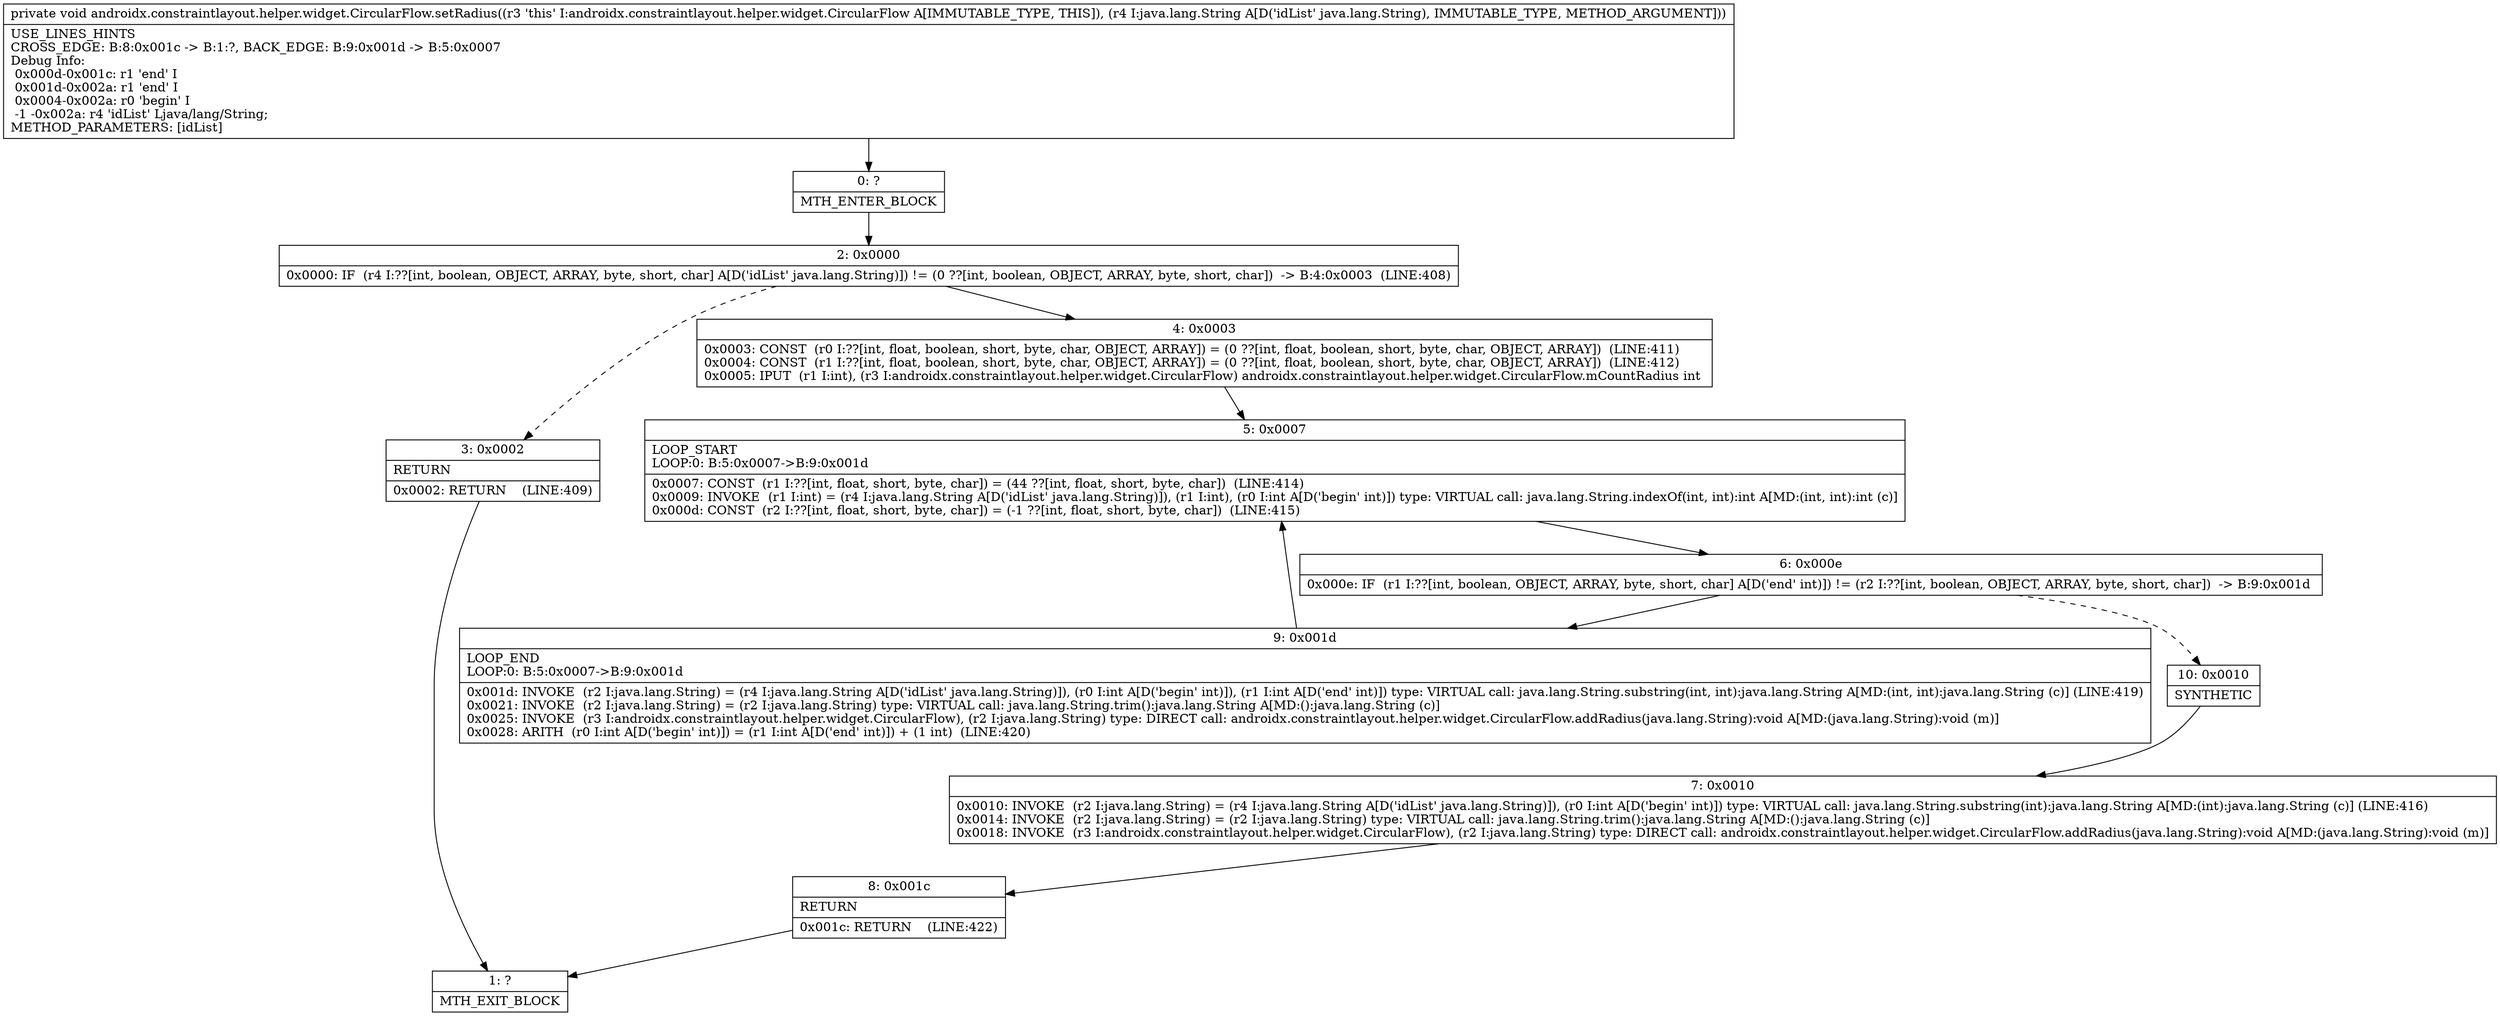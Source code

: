 digraph "CFG forandroidx.constraintlayout.helper.widget.CircularFlow.setRadius(Ljava\/lang\/String;)V" {
Node_0 [shape=record,label="{0\:\ ?|MTH_ENTER_BLOCK\l}"];
Node_2 [shape=record,label="{2\:\ 0x0000|0x0000: IF  (r4 I:??[int, boolean, OBJECT, ARRAY, byte, short, char] A[D('idList' java.lang.String)]) != (0 ??[int, boolean, OBJECT, ARRAY, byte, short, char])  \-\> B:4:0x0003  (LINE:408)\l}"];
Node_3 [shape=record,label="{3\:\ 0x0002|RETURN\l|0x0002: RETURN    (LINE:409)\l}"];
Node_1 [shape=record,label="{1\:\ ?|MTH_EXIT_BLOCK\l}"];
Node_4 [shape=record,label="{4\:\ 0x0003|0x0003: CONST  (r0 I:??[int, float, boolean, short, byte, char, OBJECT, ARRAY]) = (0 ??[int, float, boolean, short, byte, char, OBJECT, ARRAY])  (LINE:411)\l0x0004: CONST  (r1 I:??[int, float, boolean, short, byte, char, OBJECT, ARRAY]) = (0 ??[int, float, boolean, short, byte, char, OBJECT, ARRAY])  (LINE:412)\l0x0005: IPUT  (r1 I:int), (r3 I:androidx.constraintlayout.helper.widget.CircularFlow) androidx.constraintlayout.helper.widget.CircularFlow.mCountRadius int \l}"];
Node_5 [shape=record,label="{5\:\ 0x0007|LOOP_START\lLOOP:0: B:5:0x0007\-\>B:9:0x001d\l|0x0007: CONST  (r1 I:??[int, float, short, byte, char]) = (44 ??[int, float, short, byte, char])  (LINE:414)\l0x0009: INVOKE  (r1 I:int) = (r4 I:java.lang.String A[D('idList' java.lang.String)]), (r1 I:int), (r0 I:int A[D('begin' int)]) type: VIRTUAL call: java.lang.String.indexOf(int, int):int A[MD:(int, int):int (c)]\l0x000d: CONST  (r2 I:??[int, float, short, byte, char]) = (\-1 ??[int, float, short, byte, char])  (LINE:415)\l}"];
Node_6 [shape=record,label="{6\:\ 0x000e|0x000e: IF  (r1 I:??[int, boolean, OBJECT, ARRAY, byte, short, char] A[D('end' int)]) != (r2 I:??[int, boolean, OBJECT, ARRAY, byte, short, char])  \-\> B:9:0x001d \l}"];
Node_9 [shape=record,label="{9\:\ 0x001d|LOOP_END\lLOOP:0: B:5:0x0007\-\>B:9:0x001d\l|0x001d: INVOKE  (r2 I:java.lang.String) = (r4 I:java.lang.String A[D('idList' java.lang.String)]), (r0 I:int A[D('begin' int)]), (r1 I:int A[D('end' int)]) type: VIRTUAL call: java.lang.String.substring(int, int):java.lang.String A[MD:(int, int):java.lang.String (c)] (LINE:419)\l0x0021: INVOKE  (r2 I:java.lang.String) = (r2 I:java.lang.String) type: VIRTUAL call: java.lang.String.trim():java.lang.String A[MD:():java.lang.String (c)]\l0x0025: INVOKE  (r3 I:androidx.constraintlayout.helper.widget.CircularFlow), (r2 I:java.lang.String) type: DIRECT call: androidx.constraintlayout.helper.widget.CircularFlow.addRadius(java.lang.String):void A[MD:(java.lang.String):void (m)]\l0x0028: ARITH  (r0 I:int A[D('begin' int)]) = (r1 I:int A[D('end' int)]) + (1 int)  (LINE:420)\l}"];
Node_10 [shape=record,label="{10\:\ 0x0010|SYNTHETIC\l}"];
Node_7 [shape=record,label="{7\:\ 0x0010|0x0010: INVOKE  (r2 I:java.lang.String) = (r4 I:java.lang.String A[D('idList' java.lang.String)]), (r0 I:int A[D('begin' int)]) type: VIRTUAL call: java.lang.String.substring(int):java.lang.String A[MD:(int):java.lang.String (c)] (LINE:416)\l0x0014: INVOKE  (r2 I:java.lang.String) = (r2 I:java.lang.String) type: VIRTUAL call: java.lang.String.trim():java.lang.String A[MD:():java.lang.String (c)]\l0x0018: INVOKE  (r3 I:androidx.constraintlayout.helper.widget.CircularFlow), (r2 I:java.lang.String) type: DIRECT call: androidx.constraintlayout.helper.widget.CircularFlow.addRadius(java.lang.String):void A[MD:(java.lang.String):void (m)]\l}"];
Node_8 [shape=record,label="{8\:\ 0x001c|RETURN\l|0x001c: RETURN    (LINE:422)\l}"];
MethodNode[shape=record,label="{private void androidx.constraintlayout.helper.widget.CircularFlow.setRadius((r3 'this' I:androidx.constraintlayout.helper.widget.CircularFlow A[IMMUTABLE_TYPE, THIS]), (r4 I:java.lang.String A[D('idList' java.lang.String), IMMUTABLE_TYPE, METHOD_ARGUMENT]))  | USE_LINES_HINTS\lCROSS_EDGE: B:8:0x001c \-\> B:1:?, BACK_EDGE: B:9:0x001d \-\> B:5:0x0007\lDebug Info:\l  0x000d\-0x001c: r1 'end' I\l  0x001d\-0x002a: r1 'end' I\l  0x0004\-0x002a: r0 'begin' I\l  \-1 \-0x002a: r4 'idList' Ljava\/lang\/String;\lMETHOD_PARAMETERS: [idList]\l}"];
MethodNode -> Node_0;Node_0 -> Node_2;
Node_2 -> Node_3[style=dashed];
Node_2 -> Node_4;
Node_3 -> Node_1;
Node_4 -> Node_5;
Node_5 -> Node_6;
Node_6 -> Node_9;
Node_6 -> Node_10[style=dashed];
Node_9 -> Node_5;
Node_10 -> Node_7;
Node_7 -> Node_8;
Node_8 -> Node_1;
}

